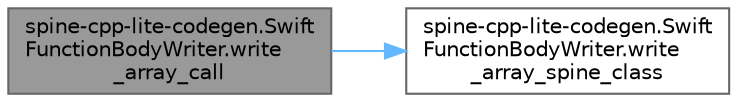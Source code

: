 digraph "spine-cpp-lite-codegen.SwiftFunctionBodyWriter.write_array_call"
{
 // LATEX_PDF_SIZE
  bgcolor="transparent";
  edge [fontname=Helvetica,fontsize=10,labelfontname=Helvetica,labelfontsize=10];
  node [fontname=Helvetica,fontsize=10,shape=box,height=0.2,width=0.4];
  rankdir="LR";
  Node1 [id="Node000001",label="spine-cpp-lite-codegen.Swift\lFunctionBodyWriter.write\l_array_call",height=0.2,width=0.4,color="gray40", fillcolor="grey60", style="filled", fontcolor="black",tooltip=" "];
  Node1 -> Node2 [id="edge1_Node000001_Node000002",color="steelblue1",style="solid",tooltip=" "];
  Node2 [id="Node000002",label="spine-cpp-lite-codegen.Swift\lFunctionBodyWriter.write\l_array_spine_class",height=0.2,width=0.4,color="grey40", fillcolor="white", style="filled",URL="$classspine-cpp-lite-codegen_1_1_swift_function_body_writer.html#ae5be2b21b985b0261236f5f800d704df",tooltip=" "];
}
